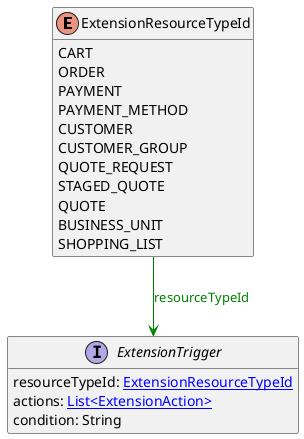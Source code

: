 @startuml

hide methods
enum ExtensionResourceTypeId {
    CART
    ORDER
    PAYMENT
    PAYMENT_METHOD
    CUSTOMER
    CUSTOMER_GROUP
    QUOTE_REQUEST
    STAGED_QUOTE
    QUOTE
    BUSINESS_UNIT
    SHOPPING_LIST
}
interface ExtensionTrigger [[ExtensionTrigger.svg]]  {
    resourceTypeId: [[ExtensionResourceTypeId.svg ExtensionResourceTypeId]]
    actions: [[ExtensionAction.svg List<ExtensionAction>]]
    condition: String
}
ExtensionResourceTypeId --> ExtensionTrigger #green;text:green : "resourceTypeId"
@enduml
